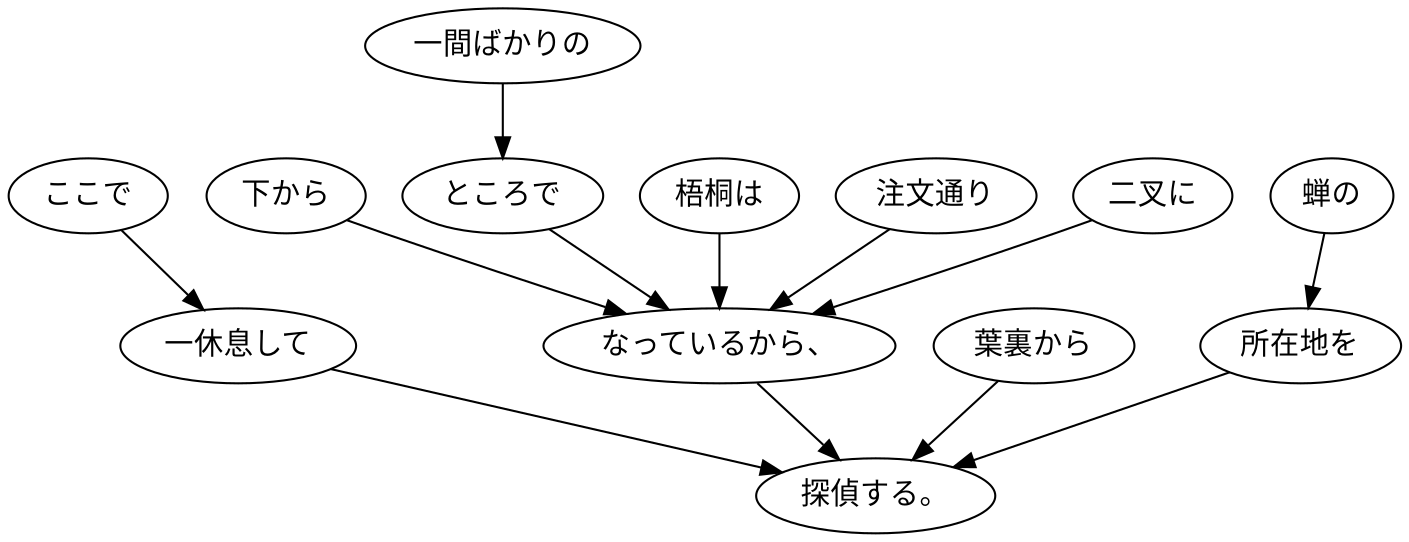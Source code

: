 digraph graph4054 {
	node0 [label="下から"];
	node1 [label="一間ばかりの"];
	node2 [label="ところで"];
	node3 [label="梧桐は"];
	node4 [label="注文通り"];
	node5 [label="二叉に"];
	node6 [label="なっているから、"];
	node7 [label="ここで"];
	node8 [label="一休息して"];
	node9 [label="葉裏から"];
	node10 [label="蝉の"];
	node11 [label="所在地を"];
	node12 [label="探偵する。"];
	node0 -> node6;
	node1 -> node2;
	node2 -> node6;
	node3 -> node6;
	node4 -> node6;
	node5 -> node6;
	node6 -> node12;
	node7 -> node8;
	node8 -> node12;
	node9 -> node12;
	node10 -> node11;
	node11 -> node12;
}

